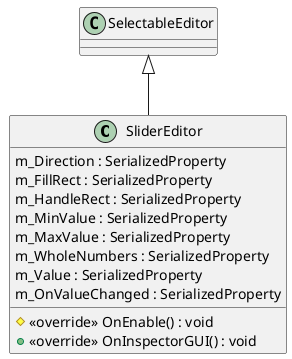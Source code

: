 @startuml
class SliderEditor {
    m_Direction : SerializedProperty
    m_FillRect : SerializedProperty
    m_HandleRect : SerializedProperty
    m_MinValue : SerializedProperty
    m_MaxValue : SerializedProperty
    m_WholeNumbers : SerializedProperty
    m_Value : SerializedProperty
    m_OnValueChanged : SerializedProperty
    # <<override>> OnEnable() : void
    + <<override>> OnInspectorGUI() : void
}
SelectableEditor <|-- SliderEditor
@enduml

